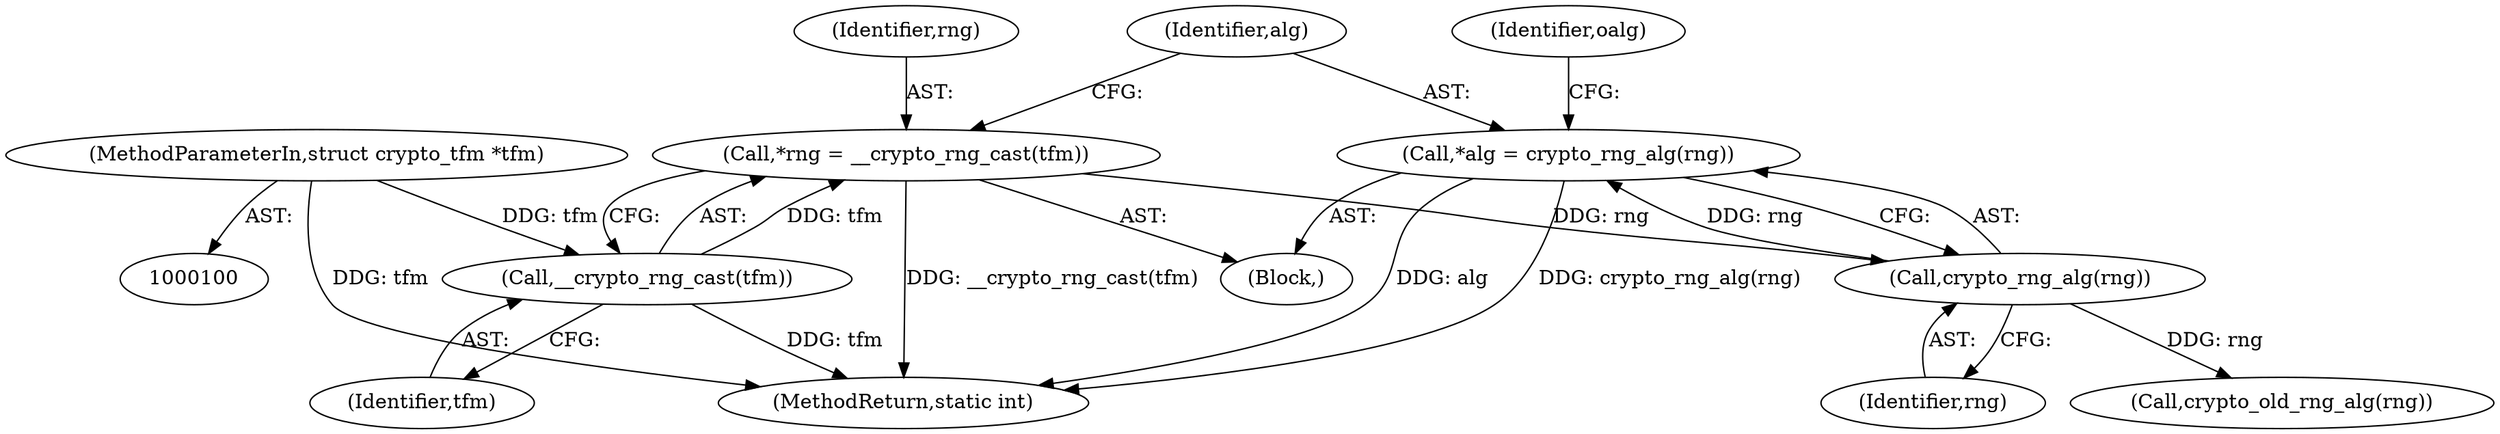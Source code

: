 digraph "1_linux_94f1bb15bed84ad6c893916b7e7b9db6f1d7eec6_0@API" {
"1000109" [label="(Call,*alg = crypto_rng_alg(rng))"];
"1000111" [label="(Call,crypto_rng_alg(rng))"];
"1000104" [label="(Call,*rng = __crypto_rng_cast(tfm))"];
"1000106" [label="(Call,__crypto_rng_cast(tfm))"];
"1000101" [label="(MethodParameterIn,struct crypto_tfm *tfm)"];
"1000110" [label="(Identifier,alg)"];
"1000102" [label="(Block,)"];
"1000109" [label="(Call,*alg = crypto_rng_alg(rng))"];
"1000115" [label="(Identifier,oalg)"];
"1000104" [label="(Call,*rng = __crypto_rng_cast(tfm))"];
"1000111" [label="(Call,crypto_rng_alg(rng))"];
"1000106" [label="(Call,__crypto_rng_cast(tfm))"];
"1000101" [label="(MethodParameterIn,struct crypto_tfm *tfm)"];
"1000165" [label="(MethodReturn,static int)"];
"1000112" [label="(Identifier,rng)"];
"1000116" [label="(Call,crypto_old_rng_alg(rng))"];
"1000105" [label="(Identifier,rng)"];
"1000107" [label="(Identifier,tfm)"];
"1000109" -> "1000102"  [label="AST: "];
"1000109" -> "1000111"  [label="CFG: "];
"1000110" -> "1000109"  [label="AST: "];
"1000111" -> "1000109"  [label="AST: "];
"1000115" -> "1000109"  [label="CFG: "];
"1000109" -> "1000165"  [label="DDG: alg"];
"1000109" -> "1000165"  [label="DDG: crypto_rng_alg(rng)"];
"1000111" -> "1000109"  [label="DDG: rng"];
"1000111" -> "1000112"  [label="CFG: "];
"1000112" -> "1000111"  [label="AST: "];
"1000104" -> "1000111"  [label="DDG: rng"];
"1000111" -> "1000116"  [label="DDG: rng"];
"1000104" -> "1000102"  [label="AST: "];
"1000104" -> "1000106"  [label="CFG: "];
"1000105" -> "1000104"  [label="AST: "];
"1000106" -> "1000104"  [label="AST: "];
"1000110" -> "1000104"  [label="CFG: "];
"1000104" -> "1000165"  [label="DDG: __crypto_rng_cast(tfm)"];
"1000106" -> "1000104"  [label="DDG: tfm"];
"1000106" -> "1000107"  [label="CFG: "];
"1000107" -> "1000106"  [label="AST: "];
"1000106" -> "1000165"  [label="DDG: tfm"];
"1000101" -> "1000106"  [label="DDG: tfm"];
"1000101" -> "1000100"  [label="AST: "];
"1000101" -> "1000165"  [label="DDG: tfm"];
}
